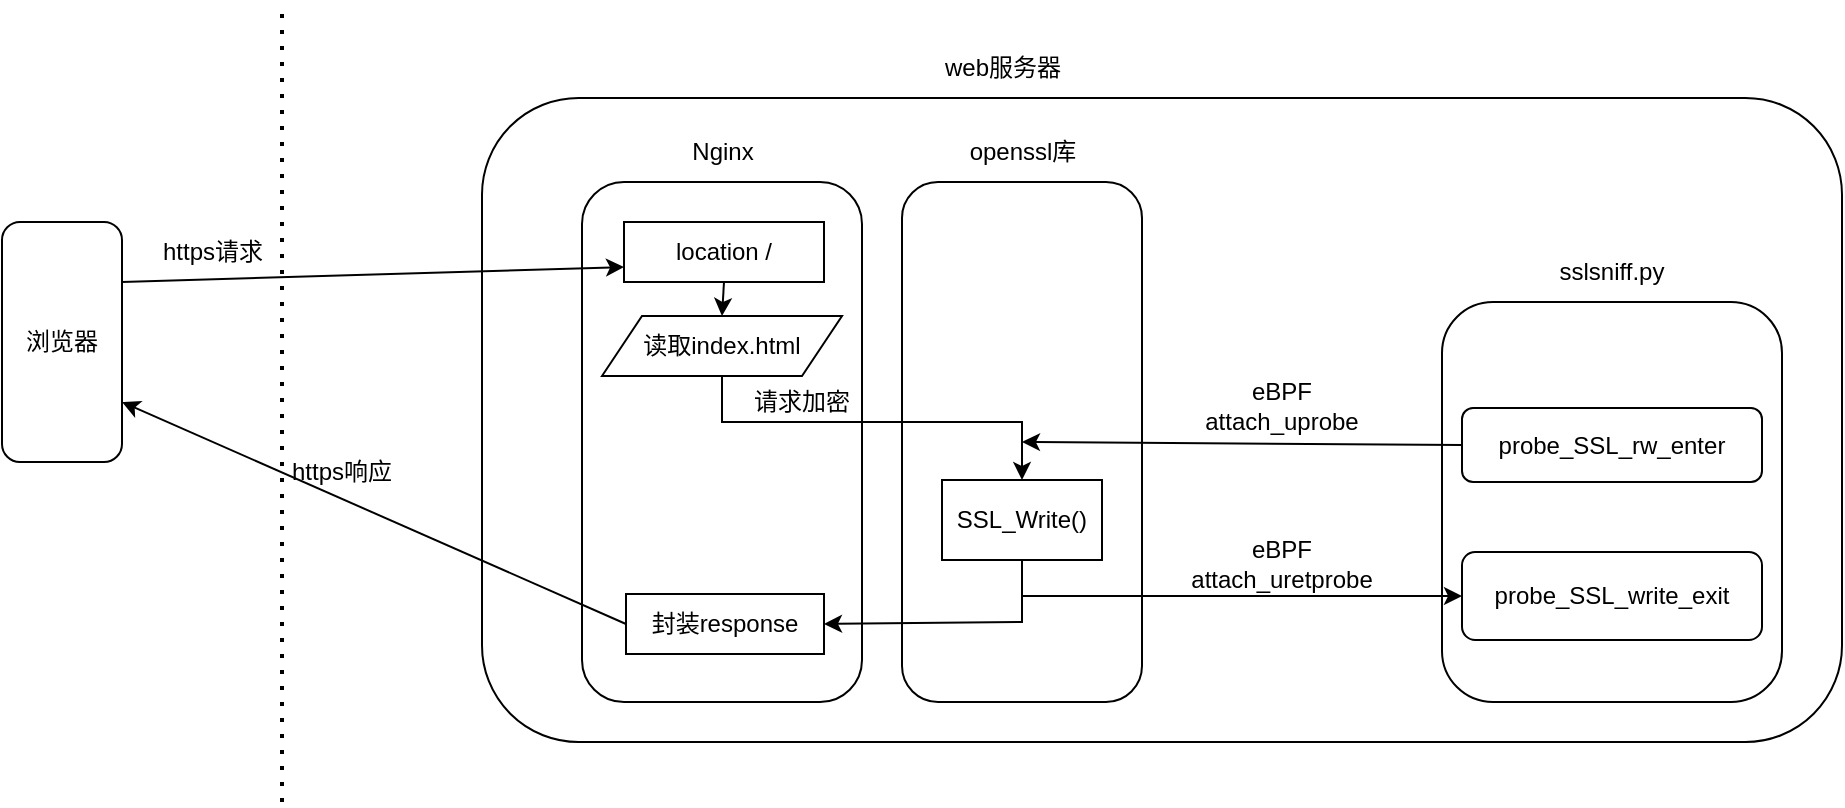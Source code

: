 <mxfile version="24.6.4" type="github">
  <diagram name="第 1 页" id="tCRuAkxE11DJBtC4yC23">
    <mxGraphModel dx="880" dy="460" grid="1" gridSize="10" guides="1" tooltips="1" connect="1" arrows="1" fold="1" page="1" pageScale="1" pageWidth="827" pageHeight="1169" math="0" shadow="0">
      <root>
        <mxCell id="0" />
        <mxCell id="1" parent="0" />
        <mxCell id="8VwFUUbj821_0IY4-gYr-1" value="浏览器" style="rounded=1;whiteSpace=wrap;html=1;" parent="1" vertex="1">
          <mxGeometry x="40" y="120" width="60" height="120" as="geometry" />
        </mxCell>
        <mxCell id="8VwFUUbj821_0IY4-gYr-3" value="" style="endArrow=none;dashed=1;html=1;dashPattern=1 3;strokeWidth=2;rounded=0;" parent="1" edge="1">
          <mxGeometry width="50" height="50" relative="1" as="geometry">
            <mxPoint x="180" y="410" as="sourcePoint" />
            <mxPoint x="180" y="10" as="targetPoint" />
          </mxGeometry>
        </mxCell>
        <mxCell id="8VwFUUbj821_0IY4-gYr-5" value="web服务器" style="text;html=1;align=center;verticalAlign=middle;resizable=0;points=[];autosize=1;strokeColor=none;fillColor=none;" parent="1" vertex="1">
          <mxGeometry x="500" y="28" width="80" height="30" as="geometry" />
        </mxCell>
        <mxCell id="8VwFUUbj821_0IY4-gYr-12" value="" style="rounded=1;whiteSpace=wrap;html=1;" parent="1" vertex="1">
          <mxGeometry x="280" y="58" width="680" height="322" as="geometry" />
        </mxCell>
        <mxCell id="8VwFUUbj821_0IY4-gYr-7" value="https请求" style="text;html=1;align=center;verticalAlign=middle;resizable=0;points=[];autosize=1;strokeColor=none;fillColor=none;" parent="1" vertex="1">
          <mxGeometry x="110" y="120" width="70" height="30" as="geometry" />
        </mxCell>
        <mxCell id="8VwFUUbj821_0IY4-gYr-8" value="" style="rounded=1;whiteSpace=wrap;html=1;" parent="1" vertex="1">
          <mxGeometry x="330" y="100" width="140" height="260" as="geometry" />
        </mxCell>
        <mxCell id="8VwFUUbj821_0IY4-gYr-14" value="读取index.html" style="shape=parallelogram;perimeter=parallelogramPerimeter;whiteSpace=wrap;html=1;fixedSize=1;" parent="1" vertex="1">
          <mxGeometry x="340" y="167" width="120" height="30" as="geometry" />
        </mxCell>
        <mxCell id="8VwFUUbj821_0IY4-gYr-16" value="" style="rounded=1;whiteSpace=wrap;html=1;" parent="1" vertex="1">
          <mxGeometry x="490" y="100" width="120" height="260" as="geometry" />
        </mxCell>
        <mxCell id="8VwFUUbj821_0IY4-gYr-17" value="openssl库" style="text;html=1;align=center;verticalAlign=middle;resizable=0;points=[];autosize=1;strokeColor=none;fillColor=none;" parent="1" vertex="1">
          <mxGeometry x="510" y="70" width="80" height="30" as="geometry" />
        </mxCell>
        <mxCell id="8VwFUUbj821_0IY4-gYr-18" value="SSL_Write()" style="rounded=0;whiteSpace=wrap;html=1;" parent="1" vertex="1">
          <mxGeometry x="510" y="249" width="80" height="40" as="geometry" />
        </mxCell>
        <mxCell id="8VwFUUbj821_0IY4-gYr-20" value="请求加密" style="text;html=1;align=center;verticalAlign=middle;whiteSpace=wrap;rounded=0;" parent="1" vertex="1">
          <mxGeometry x="410" y="195" width="60" height="30" as="geometry" />
        </mxCell>
        <mxCell id="8VwFUUbj821_0IY4-gYr-23" value="" style="endArrow=classic;html=1;rounded=0;exitX=0.5;exitY=1;exitDx=0;exitDy=0;entryX=0.5;entryY=0;entryDx=0;entryDy=0;" parent="1" source="8VwFUUbj821_0IY4-gYr-14" edge="1" target="8VwFUUbj821_0IY4-gYr-18">
          <mxGeometry width="50" height="50" relative="1" as="geometry">
            <mxPoint x="390" y="270" as="sourcePoint" />
            <mxPoint x="550" y="240" as="targetPoint" />
            <Array as="points">
              <mxPoint x="400" y="220" />
              <mxPoint x="550" y="220" />
            </Array>
          </mxGeometry>
        </mxCell>
        <mxCell id="8VwFUUbj821_0IY4-gYr-24" value="Nginx" style="text;html=1;align=center;verticalAlign=middle;resizable=0;points=[];autosize=1;strokeColor=none;fillColor=none;" parent="1" vertex="1">
          <mxGeometry x="375" y="70" width="50" height="30" as="geometry" />
        </mxCell>
        <mxCell id="8VwFUUbj821_0IY4-gYr-28" value="location /" style="rounded=0;whiteSpace=wrap;html=1;" parent="1" vertex="1">
          <mxGeometry x="351" y="120" width="100" height="30" as="geometry" />
        </mxCell>
        <mxCell id="8VwFUUbj821_0IY4-gYr-30" value="" style="endArrow=classic;html=1;rounded=0;exitX=1;exitY=0.25;exitDx=0;exitDy=0;entryX=0;entryY=0.75;entryDx=0;entryDy=0;" parent="1" source="8VwFUUbj821_0IY4-gYr-1" target="8VwFUUbj821_0IY4-gYr-28" edge="1">
          <mxGeometry width="50" height="50" relative="1" as="geometry">
            <mxPoint x="390" y="270" as="sourcePoint" />
            <mxPoint x="440" y="220" as="targetPoint" />
          </mxGeometry>
        </mxCell>
        <mxCell id="8VwFUUbj821_0IY4-gYr-31" value="" style="endArrow=classic;html=1;rounded=0;exitX=0.5;exitY=1;exitDx=0;exitDy=0;entryX=0.5;entryY=0;entryDx=0;entryDy=0;" parent="1" source="8VwFUUbj821_0IY4-gYr-28" target="8VwFUUbj821_0IY4-gYr-14" edge="1">
          <mxGeometry width="50" height="50" relative="1" as="geometry">
            <mxPoint x="390" y="270" as="sourcePoint" />
            <mxPoint x="440" y="220" as="targetPoint" />
          </mxGeometry>
        </mxCell>
        <mxCell id="8VwFUUbj821_0IY4-gYr-32" value="封装response" style="rounded=0;whiteSpace=wrap;html=1;" parent="1" vertex="1">
          <mxGeometry x="352" y="306" width="99" height="30" as="geometry" />
        </mxCell>
        <mxCell id="8VwFUUbj821_0IY4-gYr-33" value="" style="endArrow=classic;html=1;rounded=0;entryX=1;entryY=0.5;entryDx=0;entryDy=0;exitX=0.5;exitY=1;exitDx=0;exitDy=0;" parent="1" source="8VwFUUbj821_0IY4-gYr-18" target="8VwFUUbj821_0IY4-gYr-32" edge="1">
          <mxGeometry width="50" height="50" relative="1" as="geometry">
            <mxPoint x="390" y="270" as="sourcePoint" />
            <mxPoint x="440" y="220" as="targetPoint" />
            <Array as="points">
              <mxPoint x="550" y="320" />
            </Array>
          </mxGeometry>
        </mxCell>
        <mxCell id="8VwFUUbj821_0IY4-gYr-37" value="" style="endArrow=classic;html=1;rounded=0;exitX=0;exitY=0.5;exitDx=0;exitDy=0;entryX=1;entryY=0.75;entryDx=0;entryDy=0;" parent="1" source="8VwFUUbj821_0IY4-gYr-32" target="8VwFUUbj821_0IY4-gYr-1" edge="1">
          <mxGeometry width="50" height="50" relative="1" as="geometry">
            <mxPoint x="390" y="270" as="sourcePoint" />
            <mxPoint x="440" y="220" as="targetPoint" />
          </mxGeometry>
        </mxCell>
        <mxCell id="8VwFUUbj821_0IY4-gYr-38" value="https响应" style="text;html=1;align=center;verticalAlign=middle;whiteSpace=wrap;rounded=0;" parent="1" vertex="1">
          <mxGeometry x="180" y="230" width="60" height="30" as="geometry" />
        </mxCell>
        <mxCell id="8VwFUUbj821_0IY4-gYr-39" value="" style="rounded=1;whiteSpace=wrap;html=1;" parent="1" vertex="1">
          <mxGeometry x="760" y="160" width="170" height="200" as="geometry" />
        </mxCell>
        <mxCell id="8VwFUUbj821_0IY4-gYr-40" value="sslsniff.py" style="text;html=1;align=center;verticalAlign=middle;whiteSpace=wrap;rounded=0;" parent="1" vertex="1">
          <mxGeometry x="815" y="130" width="60" height="30" as="geometry" />
        </mxCell>
        <mxCell id="8VwFUUbj821_0IY4-gYr-42" value="probe_SSL_rw_enter" style="rounded=1;whiteSpace=wrap;html=1;" parent="1" vertex="1">
          <mxGeometry x="770" y="213" width="150" height="37" as="geometry" />
        </mxCell>
        <mxCell id="8VwFUUbj821_0IY4-gYr-46" value="eBPF&lt;div&gt;attach_uprobe&lt;br&gt;&lt;/div&gt;" style="text;html=1;align=center;verticalAlign=middle;whiteSpace=wrap;rounded=0;" parent="1" vertex="1">
          <mxGeometry x="640" y="197" width="80" height="30" as="geometry" />
        </mxCell>
        <mxCell id="8VwFUUbj821_0IY4-gYr-47" value="probe_SSL_write_exit" style="rounded=1;whiteSpace=wrap;html=1;" parent="1" vertex="1">
          <mxGeometry x="770" y="285" width="150" height="44" as="geometry" />
        </mxCell>
        <mxCell id="8VwFUUbj821_0IY4-gYr-49" value="" style="endArrow=classic;html=1;rounded=0;entryX=0;entryY=0.5;entryDx=0;entryDy=0;" parent="1" target="8VwFUUbj821_0IY4-gYr-47" edge="1">
          <mxGeometry width="50" height="50" relative="1" as="geometry">
            <mxPoint x="550" y="307" as="sourcePoint" />
            <mxPoint x="450" y="220" as="targetPoint" />
          </mxGeometry>
        </mxCell>
        <mxCell id="8VwFUUbj821_0IY4-gYr-50" value="eBPF&lt;div&gt;attach_uretprobe&lt;br&gt;&lt;/div&gt;" style="text;html=1;align=center;verticalAlign=middle;whiteSpace=wrap;rounded=0;" parent="1" vertex="1">
          <mxGeometry x="640" y="276" width="80" height="30" as="geometry" />
        </mxCell>
        <mxCell id="H93zBFmXgpEo9Qe_Yr2n-1" value="" style="endArrow=classic;html=1;rounded=0;exitX=0;exitY=0.5;exitDx=0;exitDy=0;" edge="1" parent="1" source="8VwFUUbj821_0IY4-gYr-42">
          <mxGeometry width="50" height="50" relative="1" as="geometry">
            <mxPoint x="460" y="270" as="sourcePoint" />
            <mxPoint x="550" y="230" as="targetPoint" />
          </mxGeometry>
        </mxCell>
      </root>
    </mxGraphModel>
  </diagram>
</mxfile>
